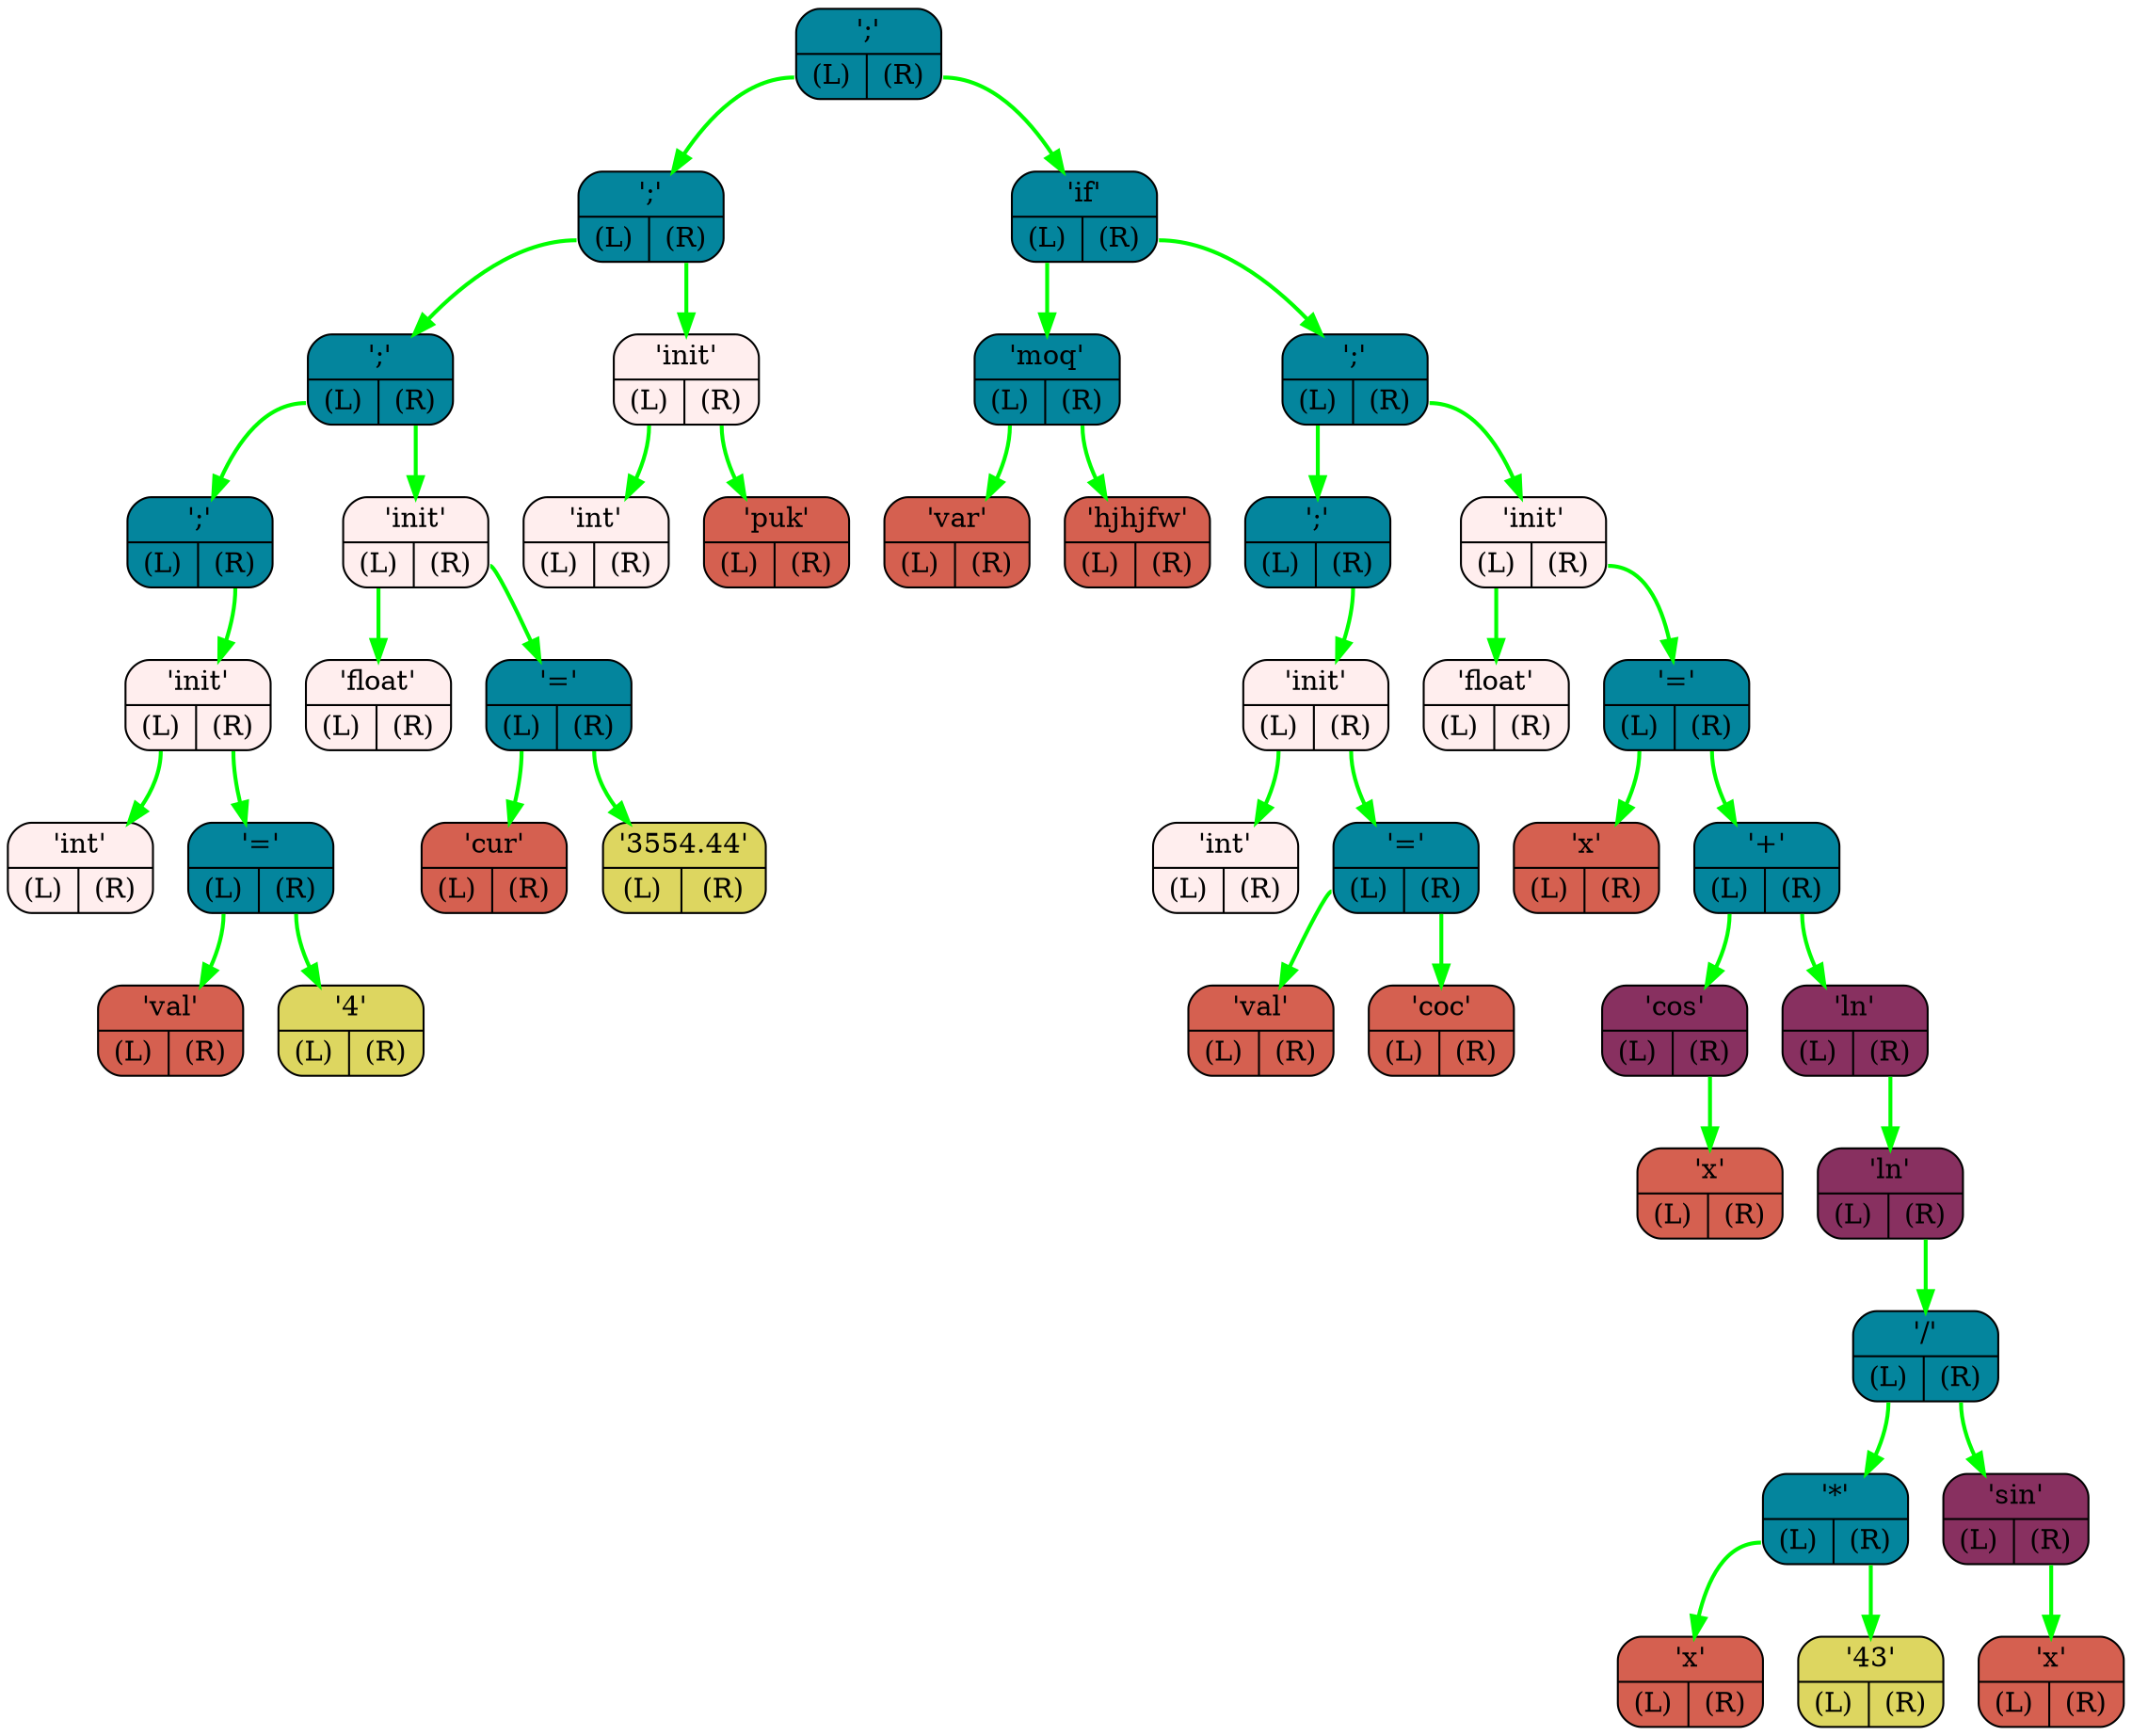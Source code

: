 digraph G{
    rankdir=TB;
    NODE0x7ffd0fc5c148[shape="Mrecord",color="black",fillcolor="#04859D",style="filled",label="{';' | {<L> (L) | <R> (R)}}"]
    NODE0x7ffd0fc5c170[shape="Mrecord",color="black",fillcolor="#04859D",style="filled",label="{';' | {<L> (L) | <R> (R)}}"]
    NODE0x7ffd0fc5c198[shape="Mrecord",color="black",fillcolor="#04859D",style="filled",label="{';' | {<L> (L) | <R> (R)}}"]
    NODE0x7ffd0fc5c1c0[shape="Mrecord",color="black",fillcolor="#04859D",style="filled",label="{';' | {<L> (L) | <R> (R)}}"]
    NODE0x7ffd0fc5c1e8[shape="Mrecord",color="black",fillcolor="#FFEEEE",style="filled",label="{'init' | {<L> (L) | <R> (R)}}"]
    NODE0x7ffd0fc5c210[shape="Mrecord",color="black",fillcolor="#FFEEEE",style="filled",label="{'int' | {<L> (L) | <R> (R)}}"]
    NODE0x7ffd0fc5c238[shape="Mrecord",color="black",fillcolor="#04859D",style="filled",label="{'=' | {<L> (L) | <R> (R)}}"]
    NODE0x7ffd0fc5c260[shape="Mrecord",color="black",fillcolor="#d56050",style="filled",label="{'val' | {<L> (L) | <R> (R)}}"]
    NODE0x7ffd0fc5c288[shape="Mrecord",color="black",fillcolor="#ddd660",style="filled",label="{'4' | {<L> (L) | <R> (R)}}"]
    NODE0x7ffd0fc5c2b0[shape="Mrecord",color="black",fillcolor="#FFEEEE",style="filled",label="{'init' | {<L> (L) | <R> (R)}}"]
    NODE0x7ffd0fc5c2d8[shape="Mrecord",color="black",fillcolor="#FFEEEE",style="filled",label="{'float' | {<L> (L) | <R> (R)}}"]
    NODE0x7ffd0fc5c300[shape="Mrecord",color="black",fillcolor="#04859D",style="filled",label="{'=' | {<L> (L) | <R> (R)}}"]
    NODE0x7ffd0fc5c328[shape="Mrecord",color="black",fillcolor="#d56050",style="filled",label="{'cur' | {<L> (L) | <R> (R)}}"]
    NODE0x7ffd0fc5c350[shape="Mrecord",color="black",fillcolor="#ddd660",style="filled",label="{'3554.44' | {<L> (L) | <R> (R)}}"]
    NODE0x7ffd0fc5c378[shape="Mrecord",color="black",fillcolor="#FFEEEE",style="filled",label="{'init' | {<L> (L) | <R> (R)}}"]
    NODE0x7ffd0fc5c3a0[shape="Mrecord",color="black",fillcolor="#FFEEEE",style="filled",label="{'int' | {<L> (L) | <R> (R)}}"]
    NODE0x7ffd0fc5c3c8[shape="Mrecord",color="black",fillcolor="#d56050",style="filled",label="{'puk' | {<L> (L) | <R> (R)}}"]
    NODE0x7ffd0fc5c3f0[shape="Mrecord",color="black",fillcolor="#04859D",style="filled",label="{'if' | {<L> (L) | <R> (R)}}"]
    NODE0x7ffd0fc5c418[shape="Mrecord",color="black",fillcolor="#04859D",style="filled",label="{'moq' | {<L> (L) | <R> (R)}}"]
    NODE0x7ffd0fc5c440[shape="Mrecord",color="black",fillcolor="#d56050",style="filled",label="{'var' | {<L> (L) | <R> (R)}}"]
    NODE0x7ffd0fc5c468[shape="Mrecord",color="black",fillcolor="#d56050",style="filled",label="{'hjhjfw' | {<L> (L) | <R> (R)}}"]
    NODE0x7ffd0fc5c490[shape="Mrecord",color="black",fillcolor="#04859D",style="filled",label="{';' | {<L> (L) | <R> (R)}}"]
    NODE0x7ffd0fc5c4b8[shape="Mrecord",color="black",fillcolor="#04859D",style="filled",label="{';' | {<L> (L) | <R> (R)}}"]
    NODE0x7ffd0fc5c4e0[shape="Mrecord",color="black",fillcolor="#FFEEEE",style="filled",label="{'init' | {<L> (L) | <R> (R)}}"]
    NODE0x7ffd0fc5c508[shape="Mrecord",color="black",fillcolor="#FFEEEE",style="filled",label="{'int' | {<L> (L) | <R> (R)}}"]
    NODE0x7ffd0fc5c530[shape="Mrecord",color="black",fillcolor="#04859D",style="filled",label="{'=' | {<L> (L) | <R> (R)}}"]
    NODE0x7ffd0fc5c558[shape="Mrecord",color="black",fillcolor="#d56050",style="filled",label="{'val' | {<L> (L) | <R> (R)}}"]
    NODE0x7ffd0fc5c580[shape="Mrecord",color="black",fillcolor="#d56050",style="filled",label="{'coc' | {<L> (L) | <R> (R)}}"]
    NODE0x7ffd0fc5c5a8[shape="Mrecord",color="black",fillcolor="#FFEEEE",style="filled",label="{'init' | {<L> (L) | <R> (R)}}"]
    NODE0x7ffd0fc5c5d0[shape="Mrecord",color="black",fillcolor="#FFEEEE",style="filled",label="{'float' | {<L> (L) | <R> (R)}}"]
    NODE0x7ffd0fc5c5f8[shape="Mrecord",color="black",fillcolor="#04859D",style="filled",label="{'=' | {<L> (L) | <R> (R)}}"]
    NODE0x7ffd0fc5c620[shape="Mrecord",color="black",fillcolor="#d56050",style="filled",label="{'x' | {<L> (L) | <R> (R)}}"]
    NODE0x7ffd0fc5c648[shape="Mrecord",color="black",fillcolor="#04859D",style="filled",label="{'+' | {<L> (L) | <R> (R)}}"]
    NODE0x7ffd0fc5c670[shape="Mrecord",color="black",fillcolor="#883060",style="filled",label="{'cos' | {<L> (L) | <R> (R)}}"]
    NODE0x7ffd0fc5c698[shape="Mrecord",color="black",fillcolor="#d56050",style="filled",label="{'x' | {<L> (L) | <R> (R)}}"]
    NODE0x7ffd0fc5c6c0[shape="Mrecord",color="black",fillcolor="#883060",style="filled",label="{'ln' | {<L> (L) | <R> (R)}}"]
    NODE0x7ffd0fc5c6e8[shape="Mrecord",color="black",fillcolor="#883060",style="filled",label="{'ln' | {<L> (L) | <R> (R)}}"]
    NODE0x7ffd0fc5c710[shape="Mrecord",color="black",fillcolor="#04859D",style="filled",label="{'/' | {<L> (L) | <R> (R)}}"]
    NODE0x7ffd0fc5c738[shape="Mrecord",color="black",fillcolor="#04859D",style="filled",label="{'*' | {<L> (L) | <R> (R)}}"]
    NODE0x7ffd0fc5c760[shape="Mrecord",color="black",fillcolor="#d56050",style="filled",label="{'x' | {<L> (L) | <R> (R)}}"]
    NODE0x7ffd0fc5c788[shape="Mrecord",color="black",fillcolor="#ddd660",style="filled",label="{'43' | {<L> (L) | <R> (R)}}"]
    NODE0x7ffd0fc5c7b0[shape="Mrecord",color="black",fillcolor="#883060",style="filled",label="{'sin' | {<L> (L) | <R> (R)}}"]
    NODE0x7ffd0fc5c7d8[shape="Mrecord",color="black",fillcolor="#d56050",style="filled",label="{'x' | {<L> (L) | <R> (R)}}"]
    NODE0x7ffd0fc5c238:L-> NODE0x7ffd0fc5c260 [color="#00FF00",penwidth=2,label=""]
    NODE0x7ffd0fc5c238:R-> NODE0x7ffd0fc5c288 [color="#00FF00",penwidth=2,label=""]
    NODE0x7ffd0fc5c1e8:L-> NODE0x7ffd0fc5c210 [color="#00FF00",penwidth=2,label=""]
    NODE0x7ffd0fc5c1e8:R-> NODE0x7ffd0fc5c238 [color="#00FF00",penwidth=2,label=""]
    NODE0x7ffd0fc5c1c0:R-> NODE0x7ffd0fc5c1e8 [color="#00FF00",penwidth=2,label=""]
    NODE0x7ffd0fc5c300:L-> NODE0x7ffd0fc5c328 [color="#00FF00",penwidth=2,label=""]
    NODE0x7ffd0fc5c300:R-> NODE0x7ffd0fc5c350 [color="#00FF00",penwidth=2,label=""]
    NODE0x7ffd0fc5c2b0:L-> NODE0x7ffd0fc5c2d8 [color="#00FF00",penwidth=2,label=""]
    NODE0x7ffd0fc5c2b0:R-> NODE0x7ffd0fc5c300 [color="#00FF00",penwidth=2,label=""]
    NODE0x7ffd0fc5c198:L-> NODE0x7ffd0fc5c1c0 [color="#00FF00",penwidth=2,label=""]
    NODE0x7ffd0fc5c198:R-> NODE0x7ffd0fc5c2b0 [color="#00FF00",penwidth=2,label=""]
    NODE0x7ffd0fc5c378:L-> NODE0x7ffd0fc5c3a0 [color="#00FF00",penwidth=2,label=""]
    NODE0x7ffd0fc5c378:R-> NODE0x7ffd0fc5c3c8 [color="#00FF00",penwidth=2,label=""]
    NODE0x7ffd0fc5c170:L-> NODE0x7ffd0fc5c198 [color="#00FF00",penwidth=2,label=""]
    NODE0x7ffd0fc5c170:R-> NODE0x7ffd0fc5c378 [color="#00FF00",penwidth=2,label=""]
    NODE0x7ffd0fc5c418:L-> NODE0x7ffd0fc5c440 [color="#00FF00",penwidth=2,label=""]
    NODE0x7ffd0fc5c418:R-> NODE0x7ffd0fc5c468 [color="#00FF00",penwidth=2,label=""]
    NODE0x7ffd0fc5c530:L-> NODE0x7ffd0fc5c558 [color="#00FF00",penwidth=2,label=""]
    NODE0x7ffd0fc5c530:R-> NODE0x7ffd0fc5c580 [color="#00FF00",penwidth=2,label=""]
    NODE0x7ffd0fc5c4e0:L-> NODE0x7ffd0fc5c508 [color="#00FF00",penwidth=2,label=""]
    NODE0x7ffd0fc5c4e0:R-> NODE0x7ffd0fc5c530 [color="#00FF00",penwidth=2,label=""]
    NODE0x7ffd0fc5c4b8:R-> NODE0x7ffd0fc5c4e0 [color="#00FF00",penwidth=2,label=""]
    NODE0x7ffd0fc5c670:R-> NODE0x7ffd0fc5c698 [color="#00FF00",penwidth=2,label=""]
    NODE0x7ffd0fc5c738:L-> NODE0x7ffd0fc5c760 [color="#00FF00",penwidth=2,label=""]
    NODE0x7ffd0fc5c738:R-> NODE0x7ffd0fc5c788 [color="#00FF00",penwidth=2,label=""]
    NODE0x7ffd0fc5c7b0:R-> NODE0x7ffd0fc5c7d8 [color="#00FF00",penwidth=2,label=""]
    NODE0x7ffd0fc5c710:L-> NODE0x7ffd0fc5c738 [color="#00FF00",penwidth=2,label=""]
    NODE0x7ffd0fc5c710:R-> NODE0x7ffd0fc5c7b0 [color="#00FF00",penwidth=2,label=""]
    NODE0x7ffd0fc5c6e8:R-> NODE0x7ffd0fc5c710 [color="#00FF00",penwidth=2,label=""]
    NODE0x7ffd0fc5c6c0:R-> NODE0x7ffd0fc5c6e8 [color="#00FF00",penwidth=2,label=""]
    NODE0x7ffd0fc5c648:L-> NODE0x7ffd0fc5c670 [color="#00FF00",penwidth=2,label=""]
    NODE0x7ffd0fc5c648:R-> NODE0x7ffd0fc5c6c0 [color="#00FF00",penwidth=2,label=""]
    NODE0x7ffd0fc5c5f8:L-> NODE0x7ffd0fc5c620 [color="#00FF00",penwidth=2,label=""]
    NODE0x7ffd0fc5c5f8:R-> NODE0x7ffd0fc5c648 [color="#00FF00",penwidth=2,label=""]
    NODE0x7ffd0fc5c5a8:L-> NODE0x7ffd0fc5c5d0 [color="#00FF00",penwidth=2,label=""]
    NODE0x7ffd0fc5c5a8:R-> NODE0x7ffd0fc5c5f8 [color="#00FF00",penwidth=2,label=""]
    NODE0x7ffd0fc5c490:L-> NODE0x7ffd0fc5c4b8 [color="#00FF00",penwidth=2,label=""]
    NODE0x7ffd0fc5c490:R-> NODE0x7ffd0fc5c5a8 [color="#00FF00",penwidth=2,label=""]
    NODE0x7ffd0fc5c3f0:L-> NODE0x7ffd0fc5c418 [color="#00FF00",penwidth=2,label=""]
    NODE0x7ffd0fc5c3f0:R-> NODE0x7ffd0fc5c490 [color="#00FF00",penwidth=2,label=""]
    NODE0x7ffd0fc5c148:L-> NODE0x7ffd0fc5c170 [color="#00FF00",penwidth=2,label=""]
    NODE0x7ffd0fc5c148:R-> NODE0x7ffd0fc5c3f0 [color="#00FF00",penwidth=2,label=""]
}
